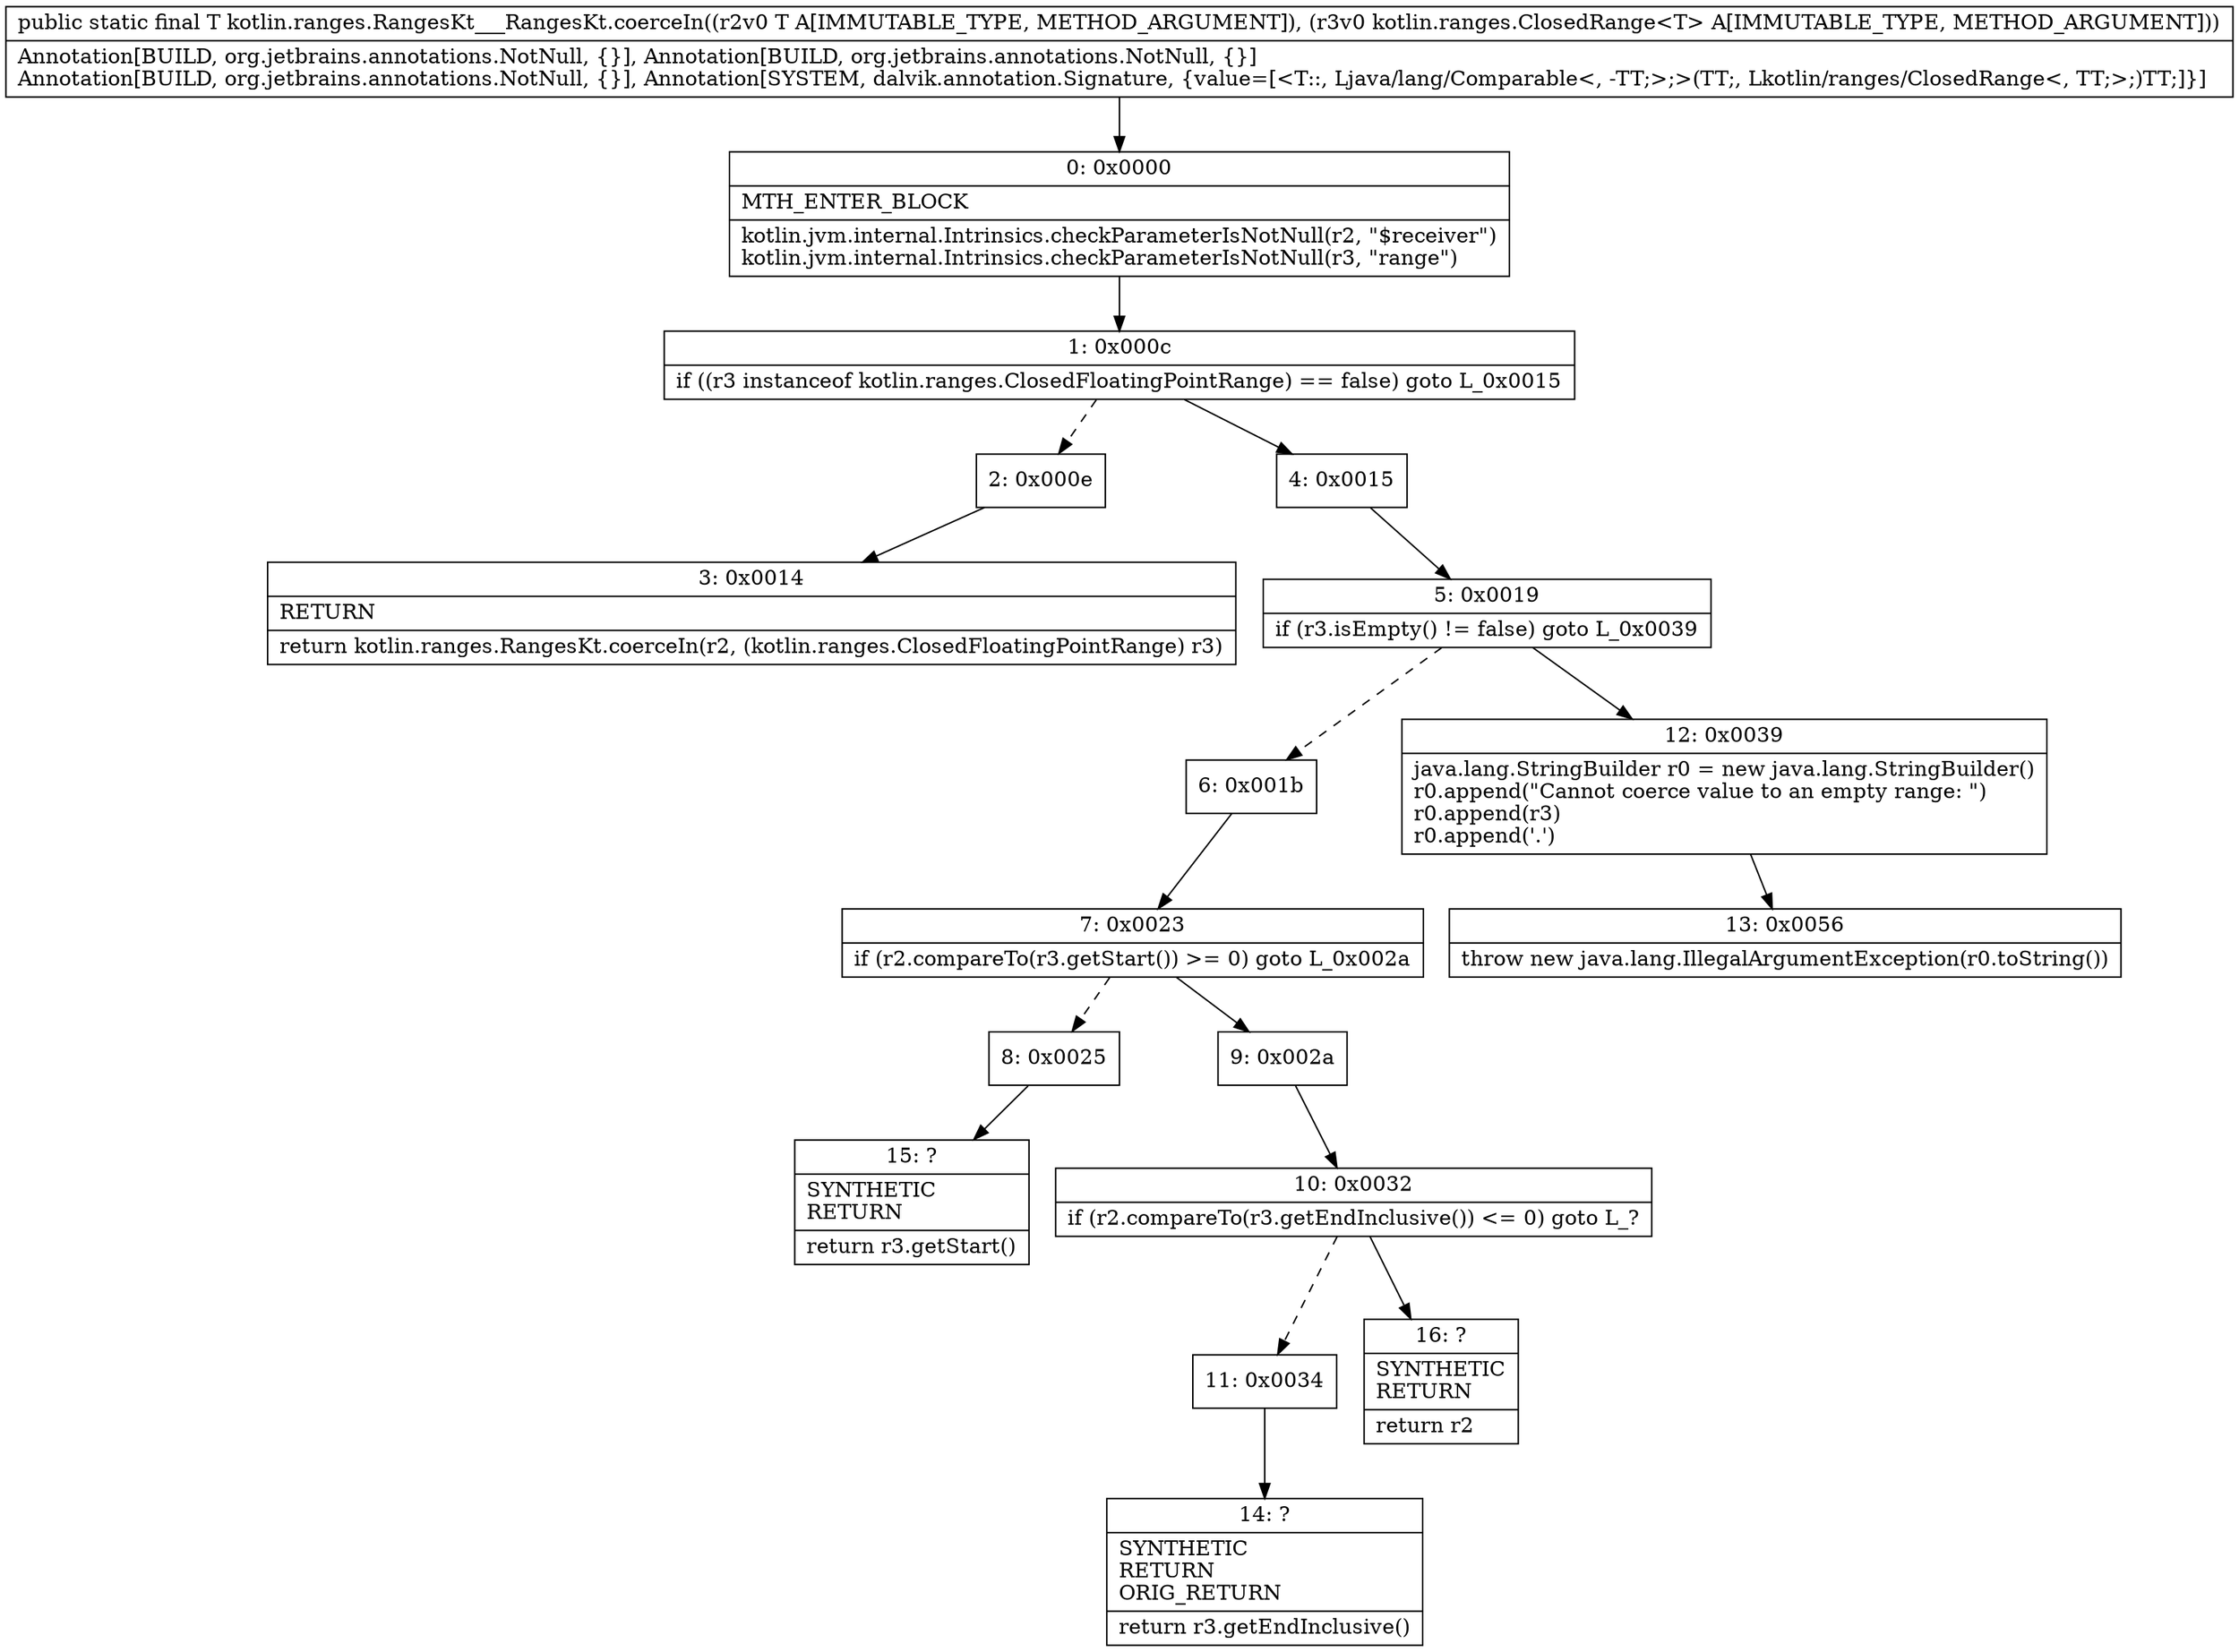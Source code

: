 digraph "CFG forkotlin.ranges.RangesKt___RangesKt.coerceIn(Ljava\/lang\/Comparable;Lkotlin\/ranges\/ClosedRange;)Ljava\/lang\/Comparable;" {
Node_0 [shape=record,label="{0\:\ 0x0000|MTH_ENTER_BLOCK\l|kotlin.jvm.internal.Intrinsics.checkParameterIsNotNull(r2, \"$receiver\")\lkotlin.jvm.internal.Intrinsics.checkParameterIsNotNull(r3, \"range\")\l}"];
Node_1 [shape=record,label="{1\:\ 0x000c|if ((r3 instanceof kotlin.ranges.ClosedFloatingPointRange) == false) goto L_0x0015\l}"];
Node_2 [shape=record,label="{2\:\ 0x000e}"];
Node_3 [shape=record,label="{3\:\ 0x0014|RETURN\l|return kotlin.ranges.RangesKt.coerceIn(r2, (kotlin.ranges.ClosedFloatingPointRange) r3)\l}"];
Node_4 [shape=record,label="{4\:\ 0x0015}"];
Node_5 [shape=record,label="{5\:\ 0x0019|if (r3.isEmpty() != false) goto L_0x0039\l}"];
Node_6 [shape=record,label="{6\:\ 0x001b}"];
Node_7 [shape=record,label="{7\:\ 0x0023|if (r2.compareTo(r3.getStart()) \>= 0) goto L_0x002a\l}"];
Node_8 [shape=record,label="{8\:\ 0x0025}"];
Node_9 [shape=record,label="{9\:\ 0x002a}"];
Node_10 [shape=record,label="{10\:\ 0x0032|if (r2.compareTo(r3.getEndInclusive()) \<= 0) goto L_?\l}"];
Node_11 [shape=record,label="{11\:\ 0x0034}"];
Node_12 [shape=record,label="{12\:\ 0x0039|java.lang.StringBuilder r0 = new java.lang.StringBuilder()\lr0.append(\"Cannot coerce value to an empty range: \")\lr0.append(r3)\lr0.append('.')\l}"];
Node_13 [shape=record,label="{13\:\ 0x0056|throw new java.lang.IllegalArgumentException(r0.toString())\l}"];
Node_14 [shape=record,label="{14\:\ ?|SYNTHETIC\lRETURN\lORIG_RETURN\l|return r3.getEndInclusive()\l}"];
Node_15 [shape=record,label="{15\:\ ?|SYNTHETIC\lRETURN\l|return r3.getStart()\l}"];
Node_16 [shape=record,label="{16\:\ ?|SYNTHETIC\lRETURN\l|return r2\l}"];
MethodNode[shape=record,label="{public static final T kotlin.ranges.RangesKt___RangesKt.coerceIn((r2v0 T A[IMMUTABLE_TYPE, METHOD_ARGUMENT]), (r3v0 kotlin.ranges.ClosedRange\<T\> A[IMMUTABLE_TYPE, METHOD_ARGUMENT]))  | Annotation[BUILD, org.jetbrains.annotations.NotNull, \{\}], Annotation[BUILD, org.jetbrains.annotations.NotNull, \{\}]\lAnnotation[BUILD, org.jetbrains.annotations.NotNull, \{\}], Annotation[SYSTEM, dalvik.annotation.Signature, \{value=[\<T::, Ljava\/lang\/Comparable\<, \-TT;\>;\>(TT;, Lkotlin\/ranges\/ClosedRange\<, TT;\>;)TT;]\}]\l}"];
MethodNode -> Node_0;
Node_0 -> Node_1;
Node_1 -> Node_2[style=dashed];
Node_1 -> Node_4;
Node_2 -> Node_3;
Node_4 -> Node_5;
Node_5 -> Node_6[style=dashed];
Node_5 -> Node_12;
Node_6 -> Node_7;
Node_7 -> Node_8[style=dashed];
Node_7 -> Node_9;
Node_8 -> Node_15;
Node_9 -> Node_10;
Node_10 -> Node_11[style=dashed];
Node_10 -> Node_16;
Node_11 -> Node_14;
Node_12 -> Node_13;
}

